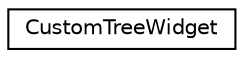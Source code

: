 digraph "Graphe hiérarchique des classes"
{
  edge [fontname="Helvetica",fontsize="10",labelfontname="Helvetica",labelfontsize="10"];
  node [fontname="Helvetica",fontsize="10",shape=record];
  rankdir="LR";
  Node1 [label="CustomTreeWidget",height=0.2,width=0.4,color="black", fillcolor="white", style="filled",URL="$class_custom_tree_widget.html"];
}
